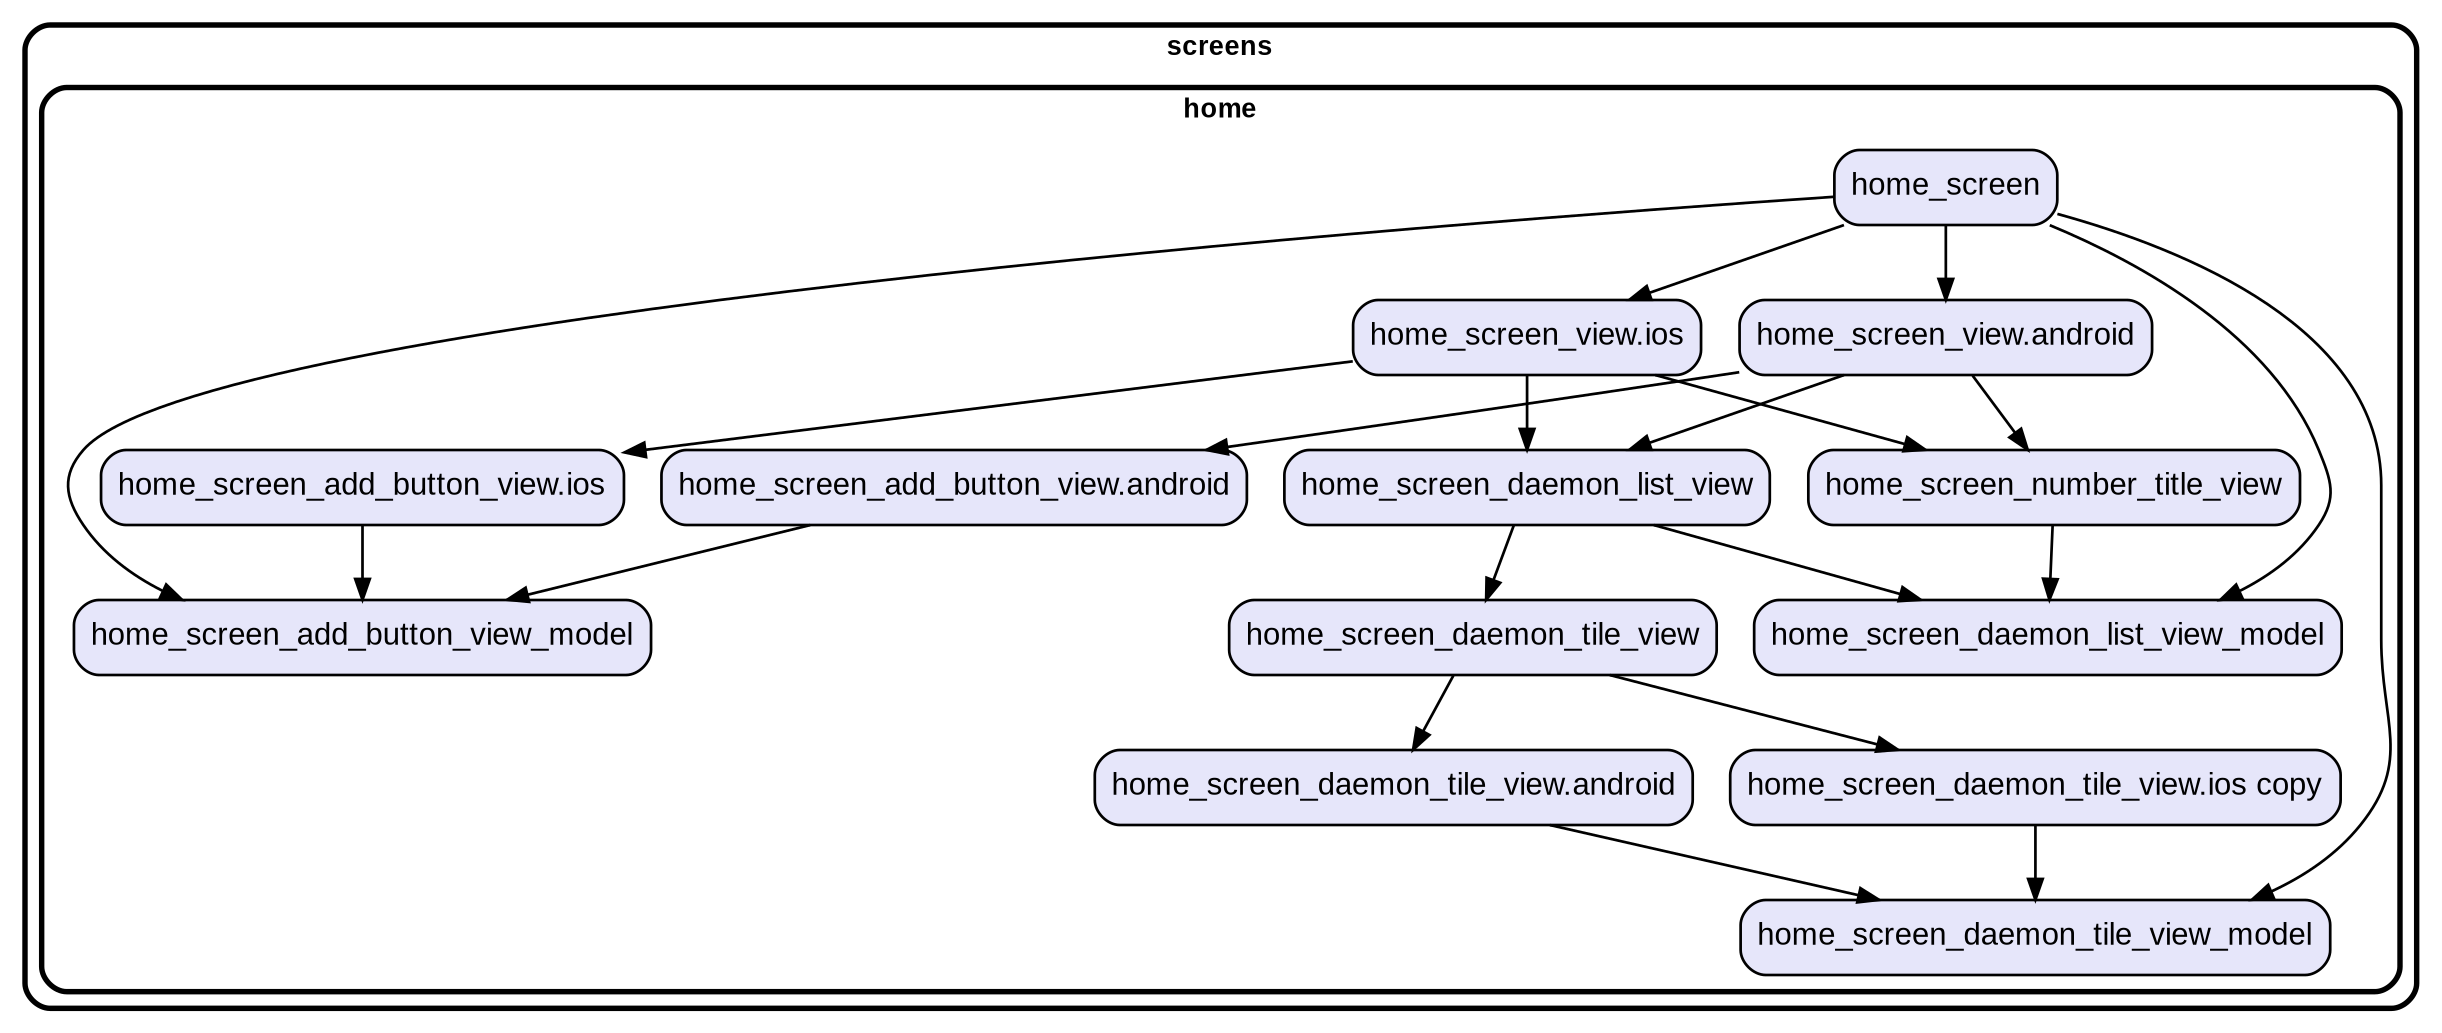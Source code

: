digraph "" {
  graph [style=rounded fontname="Arial Black" fontsize=13 penwidth=2.6];
  node [shape=rect style="filled,rounded" fontname=Arial fontsize=15 fillcolor=Lavender penwidth=1.3];
  edge [penwidth=1.3];
  "/home/home_screen_daemon_tile_view.ios copy.dart" [label="home_screen_daemon_tile_view.ios copy"];
  "/home/home_screen_number_title_view.dart" [label="home_screen_number_title_view"];
  "/home/home_screen_add_button_view_model.dart" [label="home_screen_add_button_view_model"];
  "/home/home_screen_add_button_view.android.dart" [label="home_screen_add_button_view.android"];
  "/home/home_screen_view.android.dart" [label="home_screen_view.android"];
  "/home/home_screen_view.ios.dart" [label="home_screen_view.ios"];
  "/home/home_screen_daemon_tile_view_model.dart" [label="home_screen_daemon_tile_view_model"];
  "/home/home_screen_daemon_list_view_model.dart" [label="home_screen_daemon_list_view_model"];
  "/home/home_screen_daemon_tile_view.android.dart" [label="home_screen_daemon_tile_view.android"];
  "/home/home_screen_daemon_list_view.dart" [label="home_screen_daemon_list_view"];
  "/home/home_screen.dart" [label="home_screen"];
  "/home/home_screen_add_button_view.ios.dart" [label="home_screen_add_button_view.ios"];
  "/home/home_screen_daemon_tile_view.dart" [label="home_screen_daemon_tile_view"];
  subgraph "cluster~" {
    label="screens";
    subgraph "cluster~/home" {
      label="home";
      "/home/home_screen_daemon_tile_view.ios copy.dart";
      "/home/home_screen_number_title_view.dart";
      "/home/home_screen_add_button_view_model.dart";
      "/home/home_screen_add_button_view.android.dart";
      "/home/home_screen_view.android.dart";
      "/home/home_screen_view.ios.dart";
      "/home/home_screen_daemon_tile_view_model.dart";
      "/home/home_screen_daemon_list_view_model.dart";
      "/home/home_screen_daemon_tile_view.android.dart";
      "/home/home_screen_daemon_list_view.dart";
      "/home/home_screen.dart";
      "/home/home_screen_add_button_view.ios.dart";
      "/home/home_screen_daemon_tile_view.dart";
    }
  }
  "/home/home_screen_daemon_tile_view.ios copy.dart" -> "/home/home_screen_daemon_tile_view_model.dart";
  "/home/home_screen_number_title_view.dart" -> "/home/home_screen_daemon_list_view_model.dart";
  "/home/home_screen_add_button_view.android.dart" -> "/home/home_screen_add_button_view_model.dart";
  "/home/home_screen_view.android.dart" -> "/home/home_screen_add_button_view.android.dart";
  "/home/home_screen_view.android.dart" -> "/home/home_screen_daemon_list_view.dart";
  "/home/home_screen_view.android.dart" -> "/home/home_screen_number_title_view.dart";
  "/home/home_screen_view.ios.dart" -> "/home/home_screen_add_button_view.ios.dart";
  "/home/home_screen_view.ios.dart" -> "/home/home_screen_daemon_list_view.dart";
  "/home/home_screen_view.ios.dart" -> "/home/home_screen_number_title_view.dart";
  "/home/home_screen_daemon_tile_view.android.dart" -> "/home/home_screen_daemon_tile_view_model.dart";
  "/home/home_screen_daemon_list_view.dart" -> "/home/home_screen_daemon_list_view_model.dart";
  "/home/home_screen_daemon_list_view.dart" -> "/home/home_screen_daemon_tile_view.dart";
  "/home/home_screen.dart" -> "/home/home_screen_add_button_view_model.dart";
  "/home/home_screen.dart" -> "/home/home_screen_daemon_list_view_model.dart";
  "/home/home_screen.dart" -> "/home/home_screen_daemon_tile_view_model.dart";
  "/home/home_screen.dart" -> "/home/home_screen_view.android.dart";
  "/home/home_screen.dart" -> "/home/home_screen_view.ios.dart";
  "/home/home_screen_add_button_view.ios.dart" -> "/home/home_screen_add_button_view_model.dart";
  "/home/home_screen_daemon_tile_view.dart" -> "/home/home_screen_daemon_tile_view.android.dart";
  "/home/home_screen_daemon_tile_view.dart" -> "/home/home_screen_daemon_tile_view.ios copy.dart";
}
